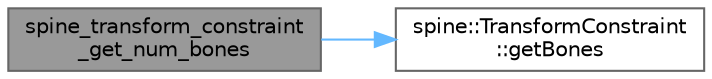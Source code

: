 digraph "spine_transform_constraint_get_num_bones"
{
 // LATEX_PDF_SIZE
  bgcolor="transparent";
  edge [fontname=Helvetica,fontsize=10,labelfontname=Helvetica,labelfontsize=10];
  node [fontname=Helvetica,fontsize=10,shape=box,height=0.2,width=0.4];
  rankdir="LR";
  Node1 [id="Node000001",label="spine_transform_constraint\l_get_num_bones",height=0.2,width=0.4,color="gray40", fillcolor="grey60", style="filled", fontcolor="black",tooltip=" "];
  Node1 -> Node2 [id="edge2_Node000001_Node000002",color="steelblue1",style="solid",tooltip=" "];
  Node2 [id="Node000002",label="spine::TransformConstraint\l::getBones",height=0.2,width=0.4,color="grey40", fillcolor="white", style="filled",URL="$classspine_1_1_transform_constraint.html#a55d32d5d9841387b7373aea75f0e0b08",tooltip=" "];
}
